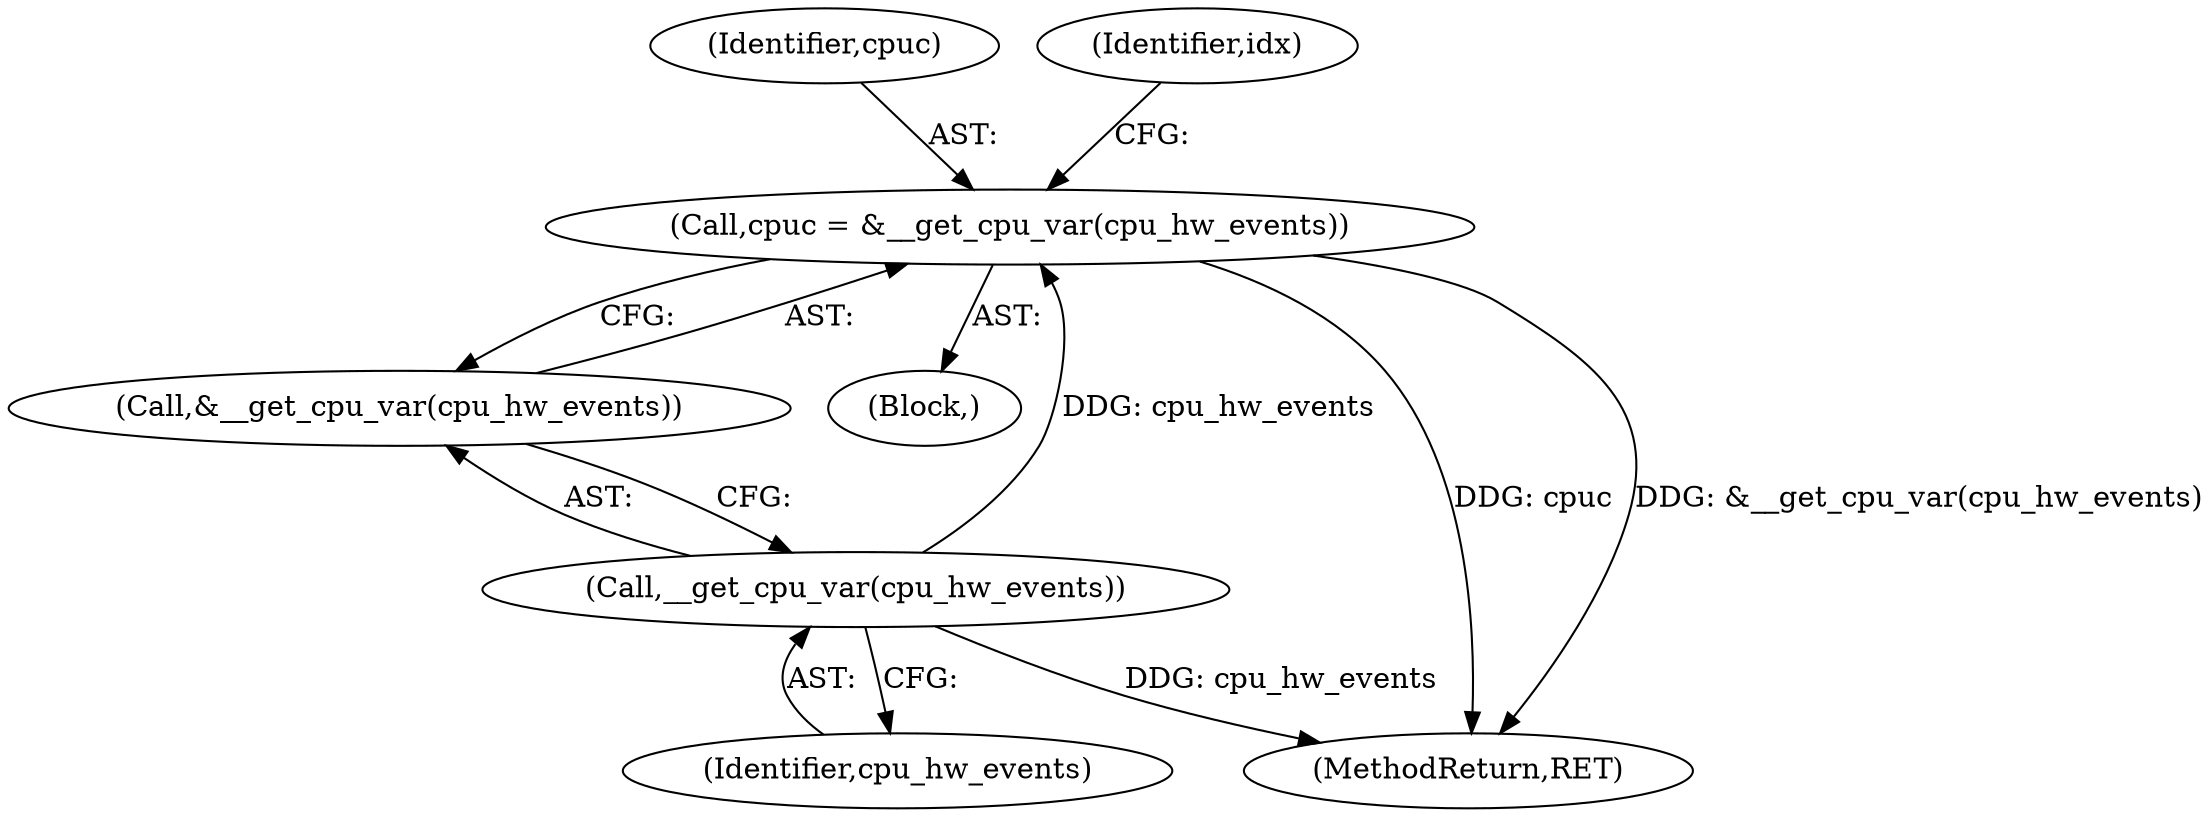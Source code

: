 digraph "0_linux_a8b0ca17b80e92faab46ee7179ba9e99ccb61233_3@pointer" {
"1000140" [label="(Call,cpuc = &__get_cpu_var(cpu_hw_events))"];
"1000143" [label="(Call,__get_cpu_var(cpu_hw_events))"];
"1000141" [label="(Identifier,cpuc)"];
"1000147" [label="(Identifier,idx)"];
"1000144" [label="(Identifier,cpu_hw_events)"];
"1000142" [label="(Call,&__get_cpu_var(cpu_hw_events))"];
"1000140" [label="(Call,cpuc = &__get_cpu_var(cpu_hw_events))"];
"1000107" [label="(Block,)"];
"1000143" [label="(Call,__get_cpu_var(cpu_hw_events))"];
"1000226" [label="(MethodReturn,RET)"];
"1000140" -> "1000107"  [label="AST: "];
"1000140" -> "1000142"  [label="CFG: "];
"1000141" -> "1000140"  [label="AST: "];
"1000142" -> "1000140"  [label="AST: "];
"1000147" -> "1000140"  [label="CFG: "];
"1000140" -> "1000226"  [label="DDG: &__get_cpu_var(cpu_hw_events)"];
"1000140" -> "1000226"  [label="DDG: cpuc"];
"1000143" -> "1000140"  [label="DDG: cpu_hw_events"];
"1000143" -> "1000142"  [label="AST: "];
"1000143" -> "1000144"  [label="CFG: "];
"1000144" -> "1000143"  [label="AST: "];
"1000142" -> "1000143"  [label="CFG: "];
"1000143" -> "1000226"  [label="DDG: cpu_hw_events"];
}

